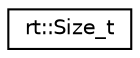 digraph "Graphical Class Hierarchy"
{
 // LATEX_PDF_SIZE
  edge [fontname="Helvetica",fontsize="10",labelfontname="Helvetica",labelfontsize="10"];
  node [fontname="Helvetica",fontsize="10",shape=record];
  rankdir="LR";
  Node0 [label="rt::Size_t",height=0.2,width=0.4,color="black", fillcolor="white", style="filled",URL="$structrt_1_1Size__t.html",tooltip="Represent the size fo the entity."];
}
